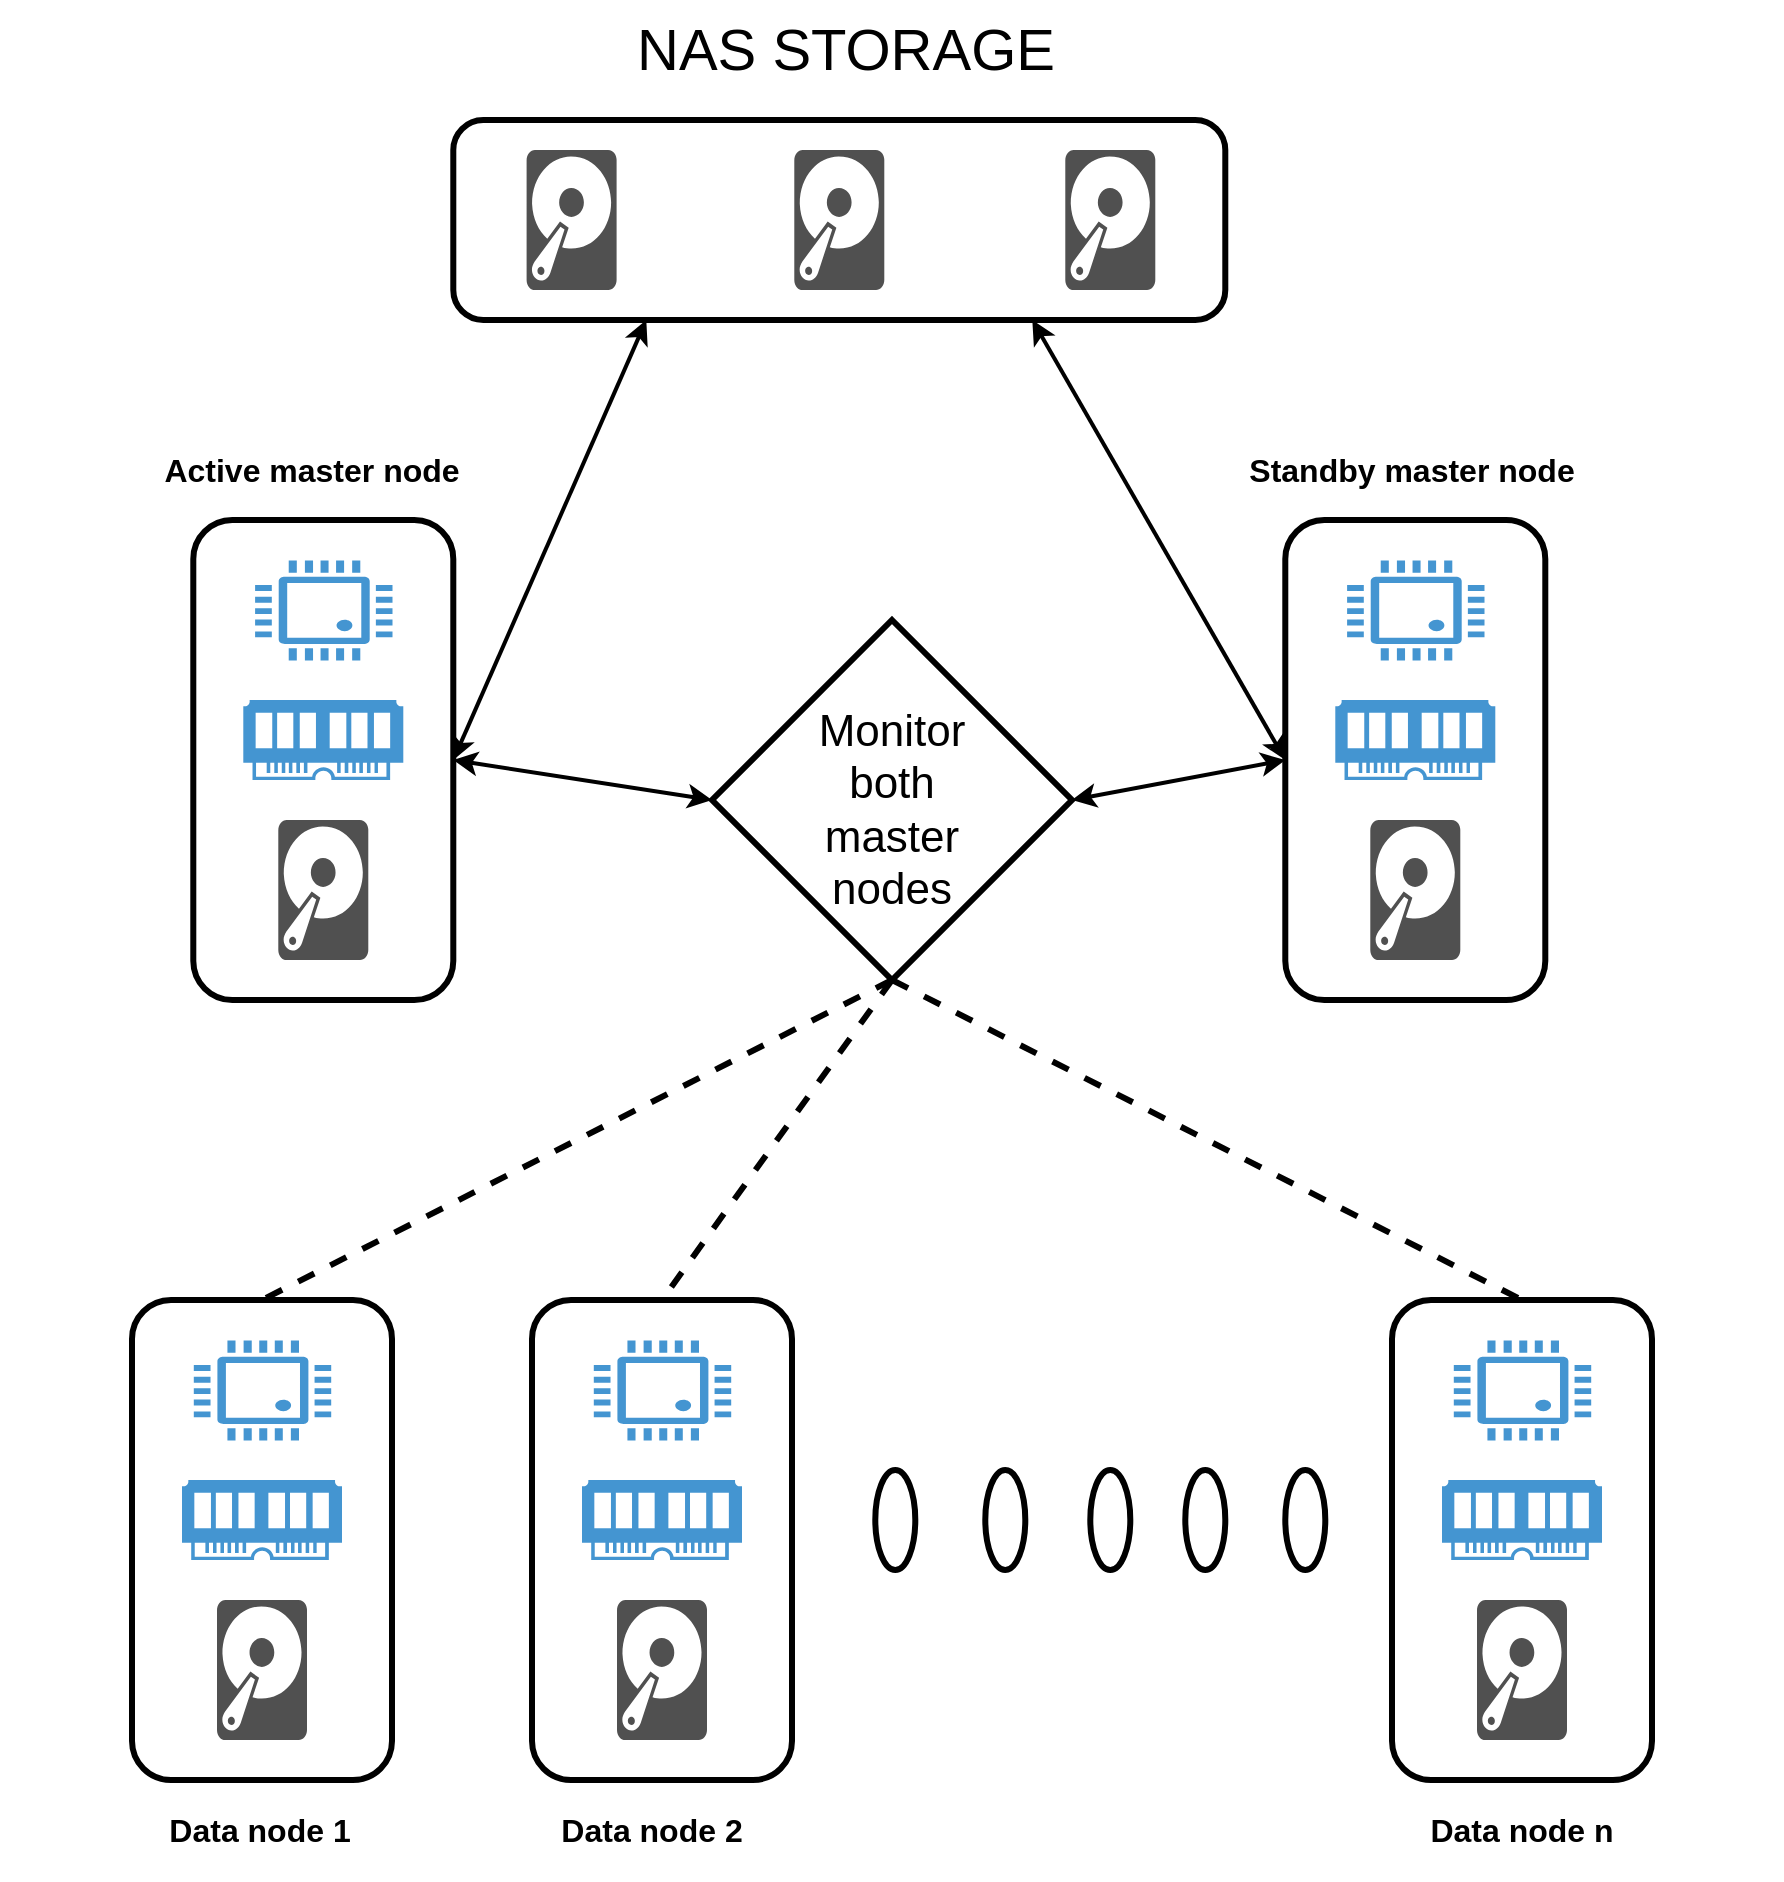 <mxfile version="22.1.2" type="device">
  <diagram name="Page-1" id="-rVOCwR35CF_WoxekFK6">
    <mxGraphModel dx="1328" dy="1858" grid="1" gridSize="10" guides="1" tooltips="1" connect="1" arrows="1" fold="1" page="1" pageScale="1" pageWidth="827" pageHeight="1169" math="0" shadow="0">
      <root>
        <mxCell id="0" />
        <mxCell id="1" parent="0" />
        <mxCell id="2Jyt1hfK8Z5x77Y6F4NT-1" value="" style="rounded=1;whiteSpace=wrap;html=1;strokeWidth=3;" vertex="1" parent="1">
          <mxGeometry x="220" y="370" width="130" height="240" as="geometry" />
        </mxCell>
        <mxCell id="2Jyt1hfK8Z5x77Y6F4NT-2" value="" style="pointerEvents=1;shadow=0;dashed=0;html=1;strokeColor=none;fillColor=#4495D1;labelPosition=center;verticalLabelPosition=bottom;verticalAlign=top;align=center;outlineConnect=0;shape=mxgraph.veeam.cpu;strokeWidth=0;" vertex="1" parent="1">
          <mxGeometry x="250.65" y="390" width="68.7" height="50" as="geometry" />
        </mxCell>
        <mxCell id="2Jyt1hfK8Z5x77Y6F4NT-3" value="" style="pointerEvents=1;shadow=0;dashed=0;html=1;strokeColor=none;fillColor=#4495D1;labelPosition=center;verticalLabelPosition=bottom;verticalAlign=top;align=center;outlineConnect=0;shape=mxgraph.veeam.ram;" vertex="1" parent="1">
          <mxGeometry x="245" y="460" width="80" height="40" as="geometry" />
        </mxCell>
        <mxCell id="2Jyt1hfK8Z5x77Y6F4NT-4" value="" style="sketch=0;pointerEvents=1;shadow=0;dashed=0;html=1;strokeColor=none;fillColor=#505050;labelPosition=center;verticalLabelPosition=bottom;verticalAlign=top;outlineConnect=0;align=center;shape=mxgraph.office.devices.hard_disk;" vertex="1" parent="1">
          <mxGeometry x="262.5" y="520" width="45" height="70" as="geometry" />
        </mxCell>
        <mxCell id="2Jyt1hfK8Z5x77Y6F4NT-5" value="" style="rounded=1;whiteSpace=wrap;html=1;strokeWidth=3;" vertex="1" parent="1">
          <mxGeometry x="420" y="370" width="130" height="240" as="geometry" />
        </mxCell>
        <mxCell id="2Jyt1hfK8Z5x77Y6F4NT-6" value="" style="pointerEvents=1;shadow=0;dashed=0;html=1;strokeColor=none;fillColor=#4495D1;labelPosition=center;verticalLabelPosition=bottom;verticalAlign=top;align=center;outlineConnect=0;shape=mxgraph.veeam.cpu;strokeWidth=0;" vertex="1" parent="1">
          <mxGeometry x="450.65" y="390" width="68.7" height="50" as="geometry" />
        </mxCell>
        <mxCell id="2Jyt1hfK8Z5x77Y6F4NT-7" value="" style="pointerEvents=1;shadow=0;dashed=0;html=1;strokeColor=none;fillColor=#4495D1;labelPosition=center;verticalLabelPosition=bottom;verticalAlign=top;align=center;outlineConnect=0;shape=mxgraph.veeam.ram;" vertex="1" parent="1">
          <mxGeometry x="445" y="460" width="80" height="40" as="geometry" />
        </mxCell>
        <mxCell id="2Jyt1hfK8Z5x77Y6F4NT-8" value="" style="sketch=0;pointerEvents=1;shadow=0;dashed=0;html=1;strokeColor=none;fillColor=#505050;labelPosition=center;verticalLabelPosition=bottom;verticalAlign=top;outlineConnect=0;align=center;shape=mxgraph.office.devices.hard_disk;" vertex="1" parent="1">
          <mxGeometry x="462.5" y="520" width="45" height="70" as="geometry" />
        </mxCell>
        <mxCell id="2Jyt1hfK8Z5x77Y6F4NT-9" value="" style="rounded=1;whiteSpace=wrap;html=1;strokeWidth=3;" vertex="1" parent="1">
          <mxGeometry x="850" y="370" width="130" height="240" as="geometry" />
        </mxCell>
        <mxCell id="2Jyt1hfK8Z5x77Y6F4NT-10" value="" style="pointerEvents=1;shadow=0;dashed=0;html=1;strokeColor=none;fillColor=#4495D1;labelPosition=center;verticalLabelPosition=bottom;verticalAlign=top;align=center;outlineConnect=0;shape=mxgraph.veeam.cpu;strokeWidth=0;" vertex="1" parent="1">
          <mxGeometry x="880.65" y="390" width="68.7" height="50" as="geometry" />
        </mxCell>
        <mxCell id="2Jyt1hfK8Z5x77Y6F4NT-11" value="" style="pointerEvents=1;shadow=0;dashed=0;html=1;strokeColor=none;fillColor=#4495D1;labelPosition=center;verticalLabelPosition=bottom;verticalAlign=top;align=center;outlineConnect=0;shape=mxgraph.veeam.ram;" vertex="1" parent="1">
          <mxGeometry x="875" y="460" width="80" height="40" as="geometry" />
        </mxCell>
        <mxCell id="2Jyt1hfK8Z5x77Y6F4NT-12" value="" style="sketch=0;pointerEvents=1;shadow=0;dashed=0;html=1;strokeColor=none;fillColor=#505050;labelPosition=center;verticalLabelPosition=bottom;verticalAlign=top;outlineConnect=0;align=center;shape=mxgraph.office.devices.hard_disk;" vertex="1" parent="1">
          <mxGeometry x="892.5" y="520" width="45" height="70" as="geometry" />
        </mxCell>
        <mxCell id="2Jyt1hfK8Z5x77Y6F4NT-13" value="" style="rounded=1;whiteSpace=wrap;html=1;strokeWidth=3;" vertex="1" parent="1">
          <mxGeometry x="250.65" y="-20" width="130" height="240" as="geometry" />
        </mxCell>
        <mxCell id="2Jyt1hfK8Z5x77Y6F4NT-14" value="" style="pointerEvents=1;shadow=0;dashed=0;html=1;strokeColor=none;fillColor=#4495D1;labelPosition=center;verticalLabelPosition=bottom;verticalAlign=top;align=center;outlineConnect=0;shape=mxgraph.veeam.cpu;strokeWidth=0;" vertex="1" parent="1">
          <mxGeometry x="281.3" width="68.7" height="50" as="geometry" />
        </mxCell>
        <mxCell id="2Jyt1hfK8Z5x77Y6F4NT-15" value="" style="pointerEvents=1;shadow=0;dashed=0;html=1;strokeColor=none;fillColor=#4495D1;labelPosition=center;verticalLabelPosition=bottom;verticalAlign=top;align=center;outlineConnect=0;shape=mxgraph.veeam.ram;" vertex="1" parent="1">
          <mxGeometry x="275.65" y="70" width="80" height="40" as="geometry" />
        </mxCell>
        <mxCell id="2Jyt1hfK8Z5x77Y6F4NT-16" value="" style="sketch=0;pointerEvents=1;shadow=0;dashed=0;html=1;strokeColor=none;fillColor=#505050;labelPosition=center;verticalLabelPosition=bottom;verticalAlign=top;outlineConnect=0;align=center;shape=mxgraph.office.devices.hard_disk;" vertex="1" parent="1">
          <mxGeometry x="293.15" y="130" width="45" height="70" as="geometry" />
        </mxCell>
        <mxCell id="2Jyt1hfK8Z5x77Y6F4NT-17" value="" style="rounded=1;whiteSpace=wrap;html=1;strokeWidth=3;" vertex="1" parent="1">
          <mxGeometry x="796.65" y="-20" width="130" height="240" as="geometry" />
        </mxCell>
        <mxCell id="2Jyt1hfK8Z5x77Y6F4NT-18" value="" style="pointerEvents=1;shadow=0;dashed=0;html=1;strokeColor=none;fillColor=#4495D1;labelPosition=center;verticalLabelPosition=bottom;verticalAlign=top;align=center;outlineConnect=0;shape=mxgraph.veeam.cpu;strokeWidth=0;" vertex="1" parent="1">
          <mxGeometry x="827.3" width="68.7" height="50" as="geometry" />
        </mxCell>
        <mxCell id="2Jyt1hfK8Z5x77Y6F4NT-19" value="" style="pointerEvents=1;shadow=0;dashed=0;html=1;strokeColor=none;fillColor=#4495D1;labelPosition=center;verticalLabelPosition=bottom;verticalAlign=top;align=center;outlineConnect=0;shape=mxgraph.veeam.ram;" vertex="1" parent="1">
          <mxGeometry x="821.65" y="70" width="80" height="40" as="geometry" />
        </mxCell>
        <mxCell id="2Jyt1hfK8Z5x77Y6F4NT-20" value="" style="sketch=0;pointerEvents=1;shadow=0;dashed=0;html=1;strokeColor=none;fillColor=#505050;labelPosition=center;verticalLabelPosition=bottom;verticalAlign=top;outlineConnect=0;align=center;shape=mxgraph.office.devices.hard_disk;" vertex="1" parent="1">
          <mxGeometry x="839.15" y="130" width="45" height="70" as="geometry" />
        </mxCell>
        <mxCell id="2Jyt1hfK8Z5x77Y6F4NT-22" value="" style="rounded=1;whiteSpace=wrap;html=1;strokeWidth=3;" vertex="1" parent="1">
          <mxGeometry x="380.65" y="-220" width="386" height="100" as="geometry" />
        </mxCell>
        <mxCell id="2Jyt1hfK8Z5x77Y6F4NT-23" value="" style="sketch=0;pointerEvents=1;shadow=0;dashed=0;html=1;strokeColor=none;fillColor=#505050;labelPosition=center;verticalLabelPosition=bottom;verticalAlign=top;outlineConnect=0;align=center;shape=mxgraph.office.devices.hard_disk;" vertex="1" parent="1">
          <mxGeometry x="417.3" y="-205" width="45" height="70" as="geometry" />
        </mxCell>
        <mxCell id="2Jyt1hfK8Z5x77Y6F4NT-24" value="" style="sketch=0;pointerEvents=1;shadow=0;dashed=0;html=1;strokeColor=none;fillColor=#505050;labelPosition=center;verticalLabelPosition=bottom;verticalAlign=top;outlineConnect=0;align=center;shape=mxgraph.office.devices.hard_disk;" vertex="1" parent="1">
          <mxGeometry x="551.15" y="-205" width="45" height="70" as="geometry" />
        </mxCell>
        <mxCell id="2Jyt1hfK8Z5x77Y6F4NT-25" value="" style="sketch=0;pointerEvents=1;shadow=0;dashed=0;html=1;strokeColor=none;fillColor=#505050;labelPosition=center;verticalLabelPosition=bottom;verticalAlign=top;outlineConnect=0;align=center;shape=mxgraph.office.devices.hard_disk;" vertex="1" parent="1">
          <mxGeometry x="686.65" y="-205" width="45" height="70" as="geometry" />
        </mxCell>
        <mxCell id="2Jyt1hfK8Z5x77Y6F4NT-26" value="&lt;font style=&quot;font-size: 29px;&quot;&gt;NAS STORAGE&lt;/font&gt;" style="text;html=1;strokeColor=none;fillColor=none;align=center;verticalAlign=middle;whiteSpace=wrap;rounded=0;" vertex="1" parent="1">
          <mxGeometry x="446.65" y="-280" width="260" height="50" as="geometry" />
        </mxCell>
        <mxCell id="2Jyt1hfK8Z5x77Y6F4NT-27" value="" style="rhombus;whiteSpace=wrap;html=1;strokeWidth=3;" vertex="1" parent="1">
          <mxGeometry x="510" y="30" width="180" height="180" as="geometry" />
        </mxCell>
        <mxCell id="2Jyt1hfK8Z5x77Y6F4NT-29" value="&lt;font style=&quot;font-size: 22px;&quot;&gt;Monitor&lt;br&gt;both master&lt;br&gt;nodes&lt;br&gt;&lt;/font&gt;" style="text;html=1;strokeColor=none;fillColor=none;align=center;verticalAlign=middle;whiteSpace=wrap;rounded=0;" vertex="1" parent="1">
          <mxGeometry x="555" y="110" width="90" height="30" as="geometry" />
        </mxCell>
        <mxCell id="2Jyt1hfK8Z5x77Y6F4NT-30" value="" style="ellipse;whiteSpace=wrap;html=1;strokeWidth=3;" vertex="1" parent="1">
          <mxGeometry x="591.65" y="455" width="20" height="50" as="geometry" />
        </mxCell>
        <mxCell id="2Jyt1hfK8Z5x77Y6F4NT-31" value="" style="ellipse;whiteSpace=wrap;html=1;strokeWidth=3;" vertex="1" parent="1">
          <mxGeometry x="646.65" y="455" width="20" height="50" as="geometry" />
        </mxCell>
        <mxCell id="2Jyt1hfK8Z5x77Y6F4NT-32" value="" style="ellipse;whiteSpace=wrap;html=1;strokeWidth=3;" vertex="1" parent="1">
          <mxGeometry x="699.15" y="455" width="20" height="50" as="geometry" />
        </mxCell>
        <mxCell id="2Jyt1hfK8Z5x77Y6F4NT-33" value="" style="ellipse;whiteSpace=wrap;html=1;strokeWidth=3;" vertex="1" parent="1">
          <mxGeometry x="746.65" y="455" width="20" height="50" as="geometry" />
        </mxCell>
        <mxCell id="2Jyt1hfK8Z5x77Y6F4NT-34" value="" style="ellipse;whiteSpace=wrap;html=1;strokeWidth=3;" vertex="1" parent="1">
          <mxGeometry x="796.65" y="455" width="20" height="50" as="geometry" />
        </mxCell>
        <mxCell id="2Jyt1hfK8Z5x77Y6F4NT-47" value="" style="endArrow=classic;startArrow=classic;html=1;rounded=0;strokeWidth=2;entryX=0.25;entryY=1;entryDx=0;entryDy=0;exitX=1;exitY=0.5;exitDx=0;exitDy=0;" edge="1" parent="1" source="2Jyt1hfK8Z5x77Y6F4NT-13" target="2Jyt1hfK8Z5x77Y6F4NT-22">
          <mxGeometry width="50" height="50" relative="1" as="geometry">
            <mxPoint x="390" y="100" as="sourcePoint" />
            <mxPoint x="610" y="190" as="targetPoint" />
          </mxGeometry>
        </mxCell>
        <mxCell id="2Jyt1hfK8Z5x77Y6F4NT-48" value="" style="endArrow=classic;startArrow=classic;html=1;rounded=0;strokeWidth=2;entryX=0.75;entryY=1;entryDx=0;entryDy=0;exitX=0;exitY=0.5;exitDx=0;exitDy=0;" edge="1" parent="1" source="2Jyt1hfK8Z5x77Y6F4NT-17" target="2Jyt1hfK8Z5x77Y6F4NT-22">
          <mxGeometry width="50" height="50" relative="1" as="geometry">
            <mxPoint x="391" y="110" as="sourcePoint" />
            <mxPoint x="584" y="-110" as="targetPoint" />
          </mxGeometry>
        </mxCell>
        <mxCell id="2Jyt1hfK8Z5x77Y6F4NT-53" value="" style="endArrow=none;dashed=1;html=1;rounded=0;strokeWidth=3;exitX=0.5;exitY=1;exitDx=0;exitDy=0;entryX=0.5;entryY=0;entryDx=0;entryDy=0;" edge="1" parent="1" source="2Jyt1hfK8Z5x77Y6F4NT-27" target="2Jyt1hfK8Z5x77Y6F4NT-9">
          <mxGeometry width="50" height="50" relative="1" as="geometry">
            <mxPoint x="807" y="110" as="sourcePoint" />
            <mxPoint x="670" y="135" as="targetPoint" />
          </mxGeometry>
        </mxCell>
        <mxCell id="2Jyt1hfK8Z5x77Y6F4NT-54" value="" style="endArrow=none;dashed=1;html=1;rounded=0;strokeWidth=3;entryX=0.5;entryY=0;entryDx=0;entryDy=0;exitX=0.5;exitY=1;exitDx=0;exitDy=0;" edge="1" parent="1" source="2Jyt1hfK8Z5x77Y6F4NT-27" target="2Jyt1hfK8Z5x77Y6F4NT-5">
          <mxGeometry width="50" height="50" relative="1" as="geometry">
            <mxPoint x="560" y="220" as="sourcePoint" />
            <mxPoint x="925" y="380" as="targetPoint" />
          </mxGeometry>
        </mxCell>
        <mxCell id="2Jyt1hfK8Z5x77Y6F4NT-55" value="" style="endArrow=none;dashed=1;html=1;rounded=0;strokeWidth=3;entryX=0.5;entryY=0;entryDx=0;entryDy=0;exitX=0.5;exitY=1;exitDx=0;exitDy=0;" edge="1" parent="1" source="2Jyt1hfK8Z5x77Y6F4NT-27" target="2Jyt1hfK8Z5x77Y6F4NT-1">
          <mxGeometry width="50" height="50" relative="1" as="geometry">
            <mxPoint x="610" y="190" as="sourcePoint" />
            <mxPoint x="495" y="380" as="targetPoint" />
          </mxGeometry>
        </mxCell>
        <mxCell id="2Jyt1hfK8Z5x77Y6F4NT-56" value="&lt;font style=&quot;font-size: 16px;&quot;&gt;&lt;b&gt;Active master node&lt;/b&gt;&lt;/font&gt;" style="text;html=1;strokeColor=none;fillColor=none;align=center;verticalAlign=middle;whiteSpace=wrap;rounded=0;fontSize=16;" vertex="1" parent="1">
          <mxGeometry x="180" y="-70" width="260" height="50" as="geometry" />
        </mxCell>
        <mxCell id="2Jyt1hfK8Z5x77Y6F4NT-60" value="&lt;font style=&quot;font-size: 16px;&quot;&gt;&lt;b&gt;Standby master node&lt;/b&gt;&lt;/font&gt;" style="text;html=1;strokeColor=none;fillColor=none;align=center;verticalAlign=middle;whiteSpace=wrap;rounded=0;fontSize=16;" vertex="1" parent="1">
          <mxGeometry x="730" y="-70" width="260" height="50" as="geometry" />
        </mxCell>
        <mxCell id="2Jyt1hfK8Z5x77Y6F4NT-61" value="&lt;font style=&quot;font-size: 16px;&quot;&gt;&lt;b&gt;Data node 1&lt;/b&gt;&lt;/font&gt;" style="text;html=1;strokeColor=none;fillColor=none;align=center;verticalAlign=middle;whiteSpace=wrap;rounded=0;fontSize=16;" vertex="1" parent="1">
          <mxGeometry x="154" y="610" width="260" height="50" as="geometry" />
        </mxCell>
        <mxCell id="2Jyt1hfK8Z5x77Y6F4NT-62" value="&lt;font style=&quot;font-size: 16px;&quot;&gt;&lt;b&gt;Data node 2&lt;/b&gt;&lt;/font&gt;" style="text;html=1;strokeColor=none;fillColor=none;align=center;verticalAlign=middle;whiteSpace=wrap;rounded=0;fontSize=16;" vertex="1" parent="1">
          <mxGeometry x="350" y="610" width="260" height="50" as="geometry" />
        </mxCell>
        <mxCell id="2Jyt1hfK8Z5x77Y6F4NT-63" value="&lt;font style=&quot;font-size: 16px;&quot;&gt;&lt;b&gt;Data node n&lt;/b&gt;&lt;/font&gt;" style="text;html=1;strokeColor=none;fillColor=none;align=center;verticalAlign=middle;whiteSpace=wrap;rounded=0;fontSize=16;" vertex="1" parent="1">
          <mxGeometry x="785" y="610" width="260" height="50" as="geometry" />
        </mxCell>
        <mxCell id="2Jyt1hfK8Z5x77Y6F4NT-64" value="" style="endArrow=classic;startArrow=classic;html=1;rounded=0;strokeWidth=2;entryX=0;entryY=0.5;entryDx=0;entryDy=0;exitX=1;exitY=0.5;exitDx=0;exitDy=0;" edge="1" parent="1" source="2Jyt1hfK8Z5x77Y6F4NT-13" target="2Jyt1hfK8Z5x77Y6F4NT-27">
          <mxGeometry width="50" height="50" relative="1" as="geometry">
            <mxPoint x="391" y="110" as="sourcePoint" />
            <mxPoint x="487" y="-110" as="targetPoint" />
          </mxGeometry>
        </mxCell>
        <mxCell id="2Jyt1hfK8Z5x77Y6F4NT-65" value="" style="endArrow=classic;startArrow=classic;html=1;rounded=0;strokeWidth=2;entryX=1;entryY=0.5;entryDx=0;entryDy=0;exitX=0;exitY=0.5;exitDx=0;exitDy=0;" edge="1" parent="1" source="2Jyt1hfK8Z5x77Y6F4NT-17" target="2Jyt1hfK8Z5x77Y6F4NT-27">
          <mxGeometry width="50" height="50" relative="1" as="geometry">
            <mxPoint x="391" y="110" as="sourcePoint" />
            <mxPoint x="550" y="130" as="targetPoint" />
          </mxGeometry>
        </mxCell>
      </root>
    </mxGraphModel>
  </diagram>
</mxfile>

